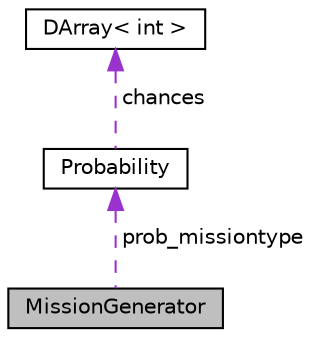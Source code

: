 digraph "MissionGenerator"
{
 // LATEX_PDF_SIZE
  edge [fontname="Helvetica",fontsize="10",labelfontname="Helvetica",labelfontsize="10"];
  node [fontname="Helvetica",fontsize="10",shape=record];
  Node1 [label="MissionGenerator",height=0.2,width=0.4,color="black", fillcolor="grey75", style="filled", fontcolor="black",tooltip=" "];
  Node2 -> Node1 [dir="back",color="darkorchid3",fontsize="10",style="dashed",label=" prob_missiontype" ,fontname="Helvetica"];
  Node2 [label="Probability",height=0.2,width=0.4,color="black", fillcolor="white", style="filled",URL="$classProbability.html",tooltip=" "];
  Node3 -> Node2 [dir="back",color="darkorchid3",fontsize="10",style="dashed",label=" chances" ,fontname="Helvetica"];
  Node3 [label="DArray\< int \>",height=0.2,width=0.4,color="black", fillcolor="white", style="filled",URL="$classDArray.html",tooltip=" "];
}
